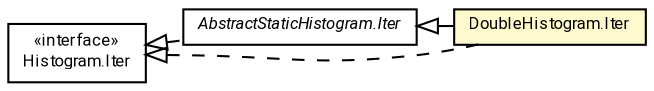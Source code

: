 #!/usr/local/bin/dot
#
# Class diagram 
# Generated by UMLGraph version R5_7_2-60-g0e99a6 (http://www.spinellis.gr/umlgraph/)
#

digraph G {
	graph [fontnames="svg"]
	edge [fontname="Roboto",fontsize=7,labelfontname="Roboto",labelfontsize=7,color="black"];
	node [fontname="Roboto",fontcolor="black",fontsize=8,shape=plaintext,margin=0,width=0,height=0];
	nodesep=0.15;
	ranksep=0.25;
	rankdir=LR;
	// de.lmu.ifi.dbs.elki.utilities.datastructures.histogram.AbstractStaticHistogram.Iter
	c3491769 [label=<<table title="de.lmu.ifi.dbs.elki.utilities.datastructures.histogram.AbstractStaticHistogram.Iter" border="0" cellborder="1" cellspacing="0" cellpadding="2" href="AbstractStaticHistogram.Iter.html" target="_parent">
		<tr><td><table border="0" cellspacing="0" cellpadding="1">
		<tr><td align="center" balign="center"> <font face="Roboto"><i>AbstractStaticHistogram.Iter</i></font> </td></tr>
		</table></td></tr>
		</table>>, URL="AbstractStaticHistogram.Iter.html"];
	// de.lmu.ifi.dbs.elki.utilities.datastructures.histogram.DoubleHistogram.Iter
	c3491772 [label=<<table title="de.lmu.ifi.dbs.elki.utilities.datastructures.histogram.DoubleHistogram.Iter" border="0" cellborder="1" cellspacing="0" cellpadding="2" bgcolor="lemonChiffon" href="DoubleHistogram.Iter.html" target="_parent">
		<tr><td><table border="0" cellspacing="0" cellpadding="1">
		<tr><td align="center" balign="center"> <font face="Roboto">DoubleHistogram.Iter</font> </td></tr>
		</table></td></tr>
		</table>>, URL="DoubleHistogram.Iter.html"];
	// de.lmu.ifi.dbs.elki.utilities.datastructures.histogram.Histogram.Iter
	c3491774 [label=<<table title="de.lmu.ifi.dbs.elki.utilities.datastructures.histogram.Histogram.Iter" border="0" cellborder="1" cellspacing="0" cellpadding="2" href="Histogram.Iter.html" target="_parent">
		<tr><td><table border="0" cellspacing="0" cellpadding="1">
		<tr><td align="center" balign="center"> &#171;interface&#187; </td></tr>
		<tr><td align="center" balign="center"> <font face="Roboto">Histogram.Iter</font> </td></tr>
		</table></td></tr>
		</table>>, URL="Histogram.Iter.html"];
	// de.lmu.ifi.dbs.elki.utilities.datastructures.histogram.AbstractStaticHistogram.Iter implements de.lmu.ifi.dbs.elki.utilities.datastructures.histogram.Histogram.Iter
	c3491774 -> c3491769 [arrowtail=empty,style=dashed,dir=back,weight=9];
	// de.lmu.ifi.dbs.elki.utilities.datastructures.histogram.DoubleHistogram.Iter extends de.lmu.ifi.dbs.elki.utilities.datastructures.histogram.AbstractStaticHistogram.Iter
	c3491769 -> c3491772 [arrowtail=empty,dir=back,weight=10];
	// de.lmu.ifi.dbs.elki.utilities.datastructures.histogram.DoubleHistogram.Iter implements de.lmu.ifi.dbs.elki.utilities.datastructures.histogram.Histogram.Iter
	c3491774 -> c3491772 [arrowtail=empty,style=dashed,dir=back,weight=9];
}

